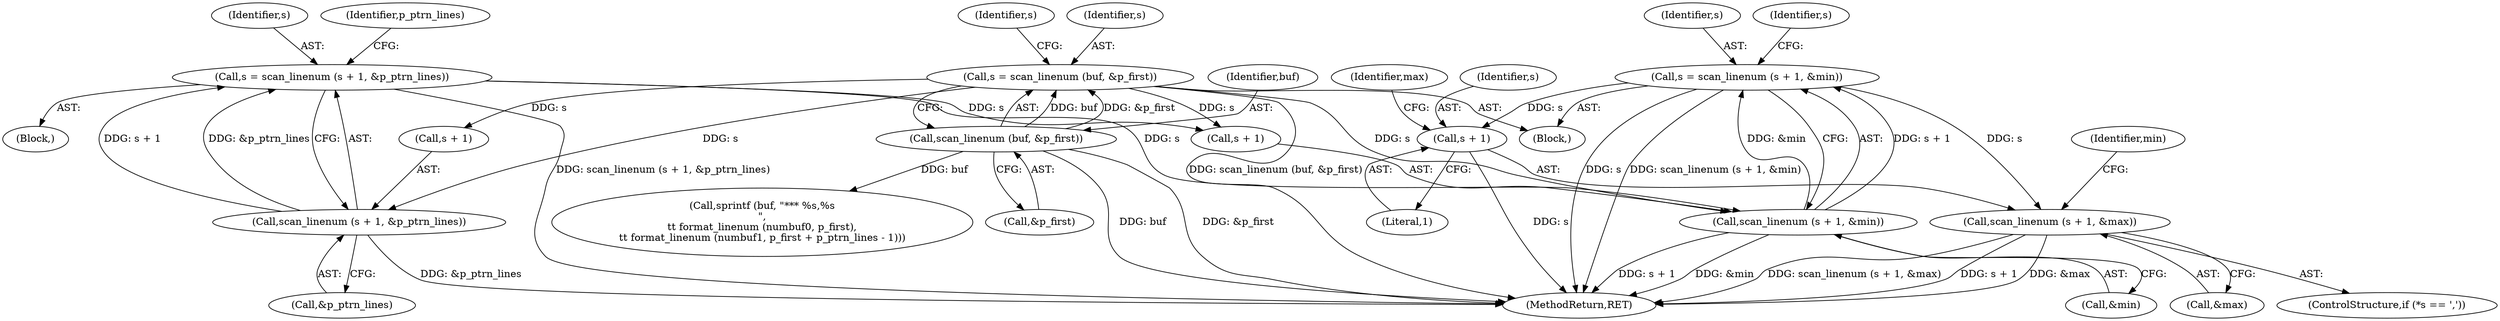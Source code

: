 digraph "0_savannah_0c08d7a902c6fdd49b704623a12d8d672ef18944@pointer" {
"1002256" [label="(Call,s = scan_linenum (s + 1, &min))"];
"1002258" [label="(Call,scan_linenum (s + 1, &min))"];
"1002219" [label="(Call,s = scan_linenum (s + 1, &p_ptrn_lines))"];
"1002221" [label="(Call,scan_linenum (s + 1, &p_ptrn_lines))"];
"1002207" [label="(Call,s = scan_linenum (buf, &p_first))"];
"1002209" [label="(Call,scan_linenum (buf, &p_first))"];
"1002269" [label="(Call,scan_linenum (s + 1, &max))"];
"1002270" [label="(Call,s + 1)"];
"1002220" [label="(Identifier,s)"];
"1002210" [label="(Identifier,buf)"];
"1002221" [label="(Call,scan_linenum (s + 1, &p_ptrn_lines))"];
"1002772" [label="(MethodReturn,RET)"];
"1002269" [label="(Call,scan_linenum (s + 1, &max))"];
"1002270" [label="(Call,s + 1)"];
"1002282" [label="(Identifier,min)"];
"1002272" [label="(Literal,1)"];
"1002259" [label="(Call,s + 1)"];
"1002211" [label="(Call,&p_first)"];
"1002264" [label="(ControlStructure,if (*s == ','))"];
"1002222" [label="(Call,s + 1)"];
"1002271" [label="(Identifier,s)"];
"1002257" [label="(Identifier,s)"];
"1002258" [label="(Call,scan_linenum (s + 1, &min))"];
"1002273" [label="(Call,&max)"];
"1002219" [label="(Call,s = scan_linenum (s + 1, &p_ptrn_lines))"];
"1002225" [label="(Call,&p_ptrn_lines)"];
"1002274" [label="(Identifier,max)"];
"1002159" [label="(Block,)"];
"1002256" [label="(Call,s = scan_linenum (s + 1, &min))"];
"1002207" [label="(Call,s = scan_linenum (buf, &p_first))"];
"1002216" [label="(Identifier,s)"];
"1002262" [label="(Call,&min)"];
"1002208" [label="(Identifier,s)"];
"1002209" [label="(Call,scan_linenum (buf, &p_first))"];
"1002346" [label="(Call,sprintf (buf, \"*** %s,%s\n\",\n\t\t format_linenum (numbuf0, p_first),\n\t\t format_linenum (numbuf1, p_first + p_ptrn_lines - 1)))"];
"1002228" [label="(Identifier,p_ptrn_lines)"];
"1002267" [label="(Identifier,s)"];
"1002218" [label="(Block,)"];
"1002256" -> "1002159"  [label="AST: "];
"1002256" -> "1002258"  [label="CFG: "];
"1002257" -> "1002256"  [label="AST: "];
"1002258" -> "1002256"  [label="AST: "];
"1002267" -> "1002256"  [label="CFG: "];
"1002256" -> "1002772"  [label="DDG: scan_linenum (s + 1, &min)"];
"1002256" -> "1002772"  [label="DDG: s"];
"1002258" -> "1002256"  [label="DDG: s + 1"];
"1002258" -> "1002256"  [label="DDG: &min"];
"1002256" -> "1002269"  [label="DDG: s"];
"1002256" -> "1002270"  [label="DDG: s"];
"1002258" -> "1002262"  [label="CFG: "];
"1002259" -> "1002258"  [label="AST: "];
"1002262" -> "1002258"  [label="AST: "];
"1002258" -> "1002772"  [label="DDG: &min"];
"1002258" -> "1002772"  [label="DDG: s + 1"];
"1002219" -> "1002258"  [label="DDG: s"];
"1002207" -> "1002258"  [label="DDG: s"];
"1002219" -> "1002218"  [label="AST: "];
"1002219" -> "1002221"  [label="CFG: "];
"1002220" -> "1002219"  [label="AST: "];
"1002221" -> "1002219"  [label="AST: "];
"1002228" -> "1002219"  [label="CFG: "];
"1002219" -> "1002772"  [label="DDG: scan_linenum (s + 1, &p_ptrn_lines)"];
"1002221" -> "1002219"  [label="DDG: s + 1"];
"1002221" -> "1002219"  [label="DDG: &p_ptrn_lines"];
"1002219" -> "1002259"  [label="DDG: s"];
"1002221" -> "1002225"  [label="CFG: "];
"1002222" -> "1002221"  [label="AST: "];
"1002225" -> "1002221"  [label="AST: "];
"1002221" -> "1002772"  [label="DDG: &p_ptrn_lines"];
"1002207" -> "1002221"  [label="DDG: s"];
"1002207" -> "1002159"  [label="AST: "];
"1002207" -> "1002209"  [label="CFG: "];
"1002208" -> "1002207"  [label="AST: "];
"1002209" -> "1002207"  [label="AST: "];
"1002216" -> "1002207"  [label="CFG: "];
"1002207" -> "1002772"  [label="DDG: scan_linenum (buf, &p_first)"];
"1002209" -> "1002207"  [label="DDG: buf"];
"1002209" -> "1002207"  [label="DDG: &p_first"];
"1002207" -> "1002222"  [label="DDG: s"];
"1002207" -> "1002259"  [label="DDG: s"];
"1002209" -> "1002211"  [label="CFG: "];
"1002210" -> "1002209"  [label="AST: "];
"1002211" -> "1002209"  [label="AST: "];
"1002209" -> "1002772"  [label="DDG: &p_first"];
"1002209" -> "1002772"  [label="DDG: buf"];
"1002209" -> "1002346"  [label="DDG: buf"];
"1002269" -> "1002264"  [label="AST: "];
"1002269" -> "1002273"  [label="CFG: "];
"1002270" -> "1002269"  [label="AST: "];
"1002273" -> "1002269"  [label="AST: "];
"1002282" -> "1002269"  [label="CFG: "];
"1002269" -> "1002772"  [label="DDG: s + 1"];
"1002269" -> "1002772"  [label="DDG: &max"];
"1002269" -> "1002772"  [label="DDG: scan_linenum (s + 1, &max)"];
"1002270" -> "1002272"  [label="CFG: "];
"1002271" -> "1002270"  [label="AST: "];
"1002272" -> "1002270"  [label="AST: "];
"1002274" -> "1002270"  [label="CFG: "];
"1002270" -> "1002772"  [label="DDG: s"];
}
